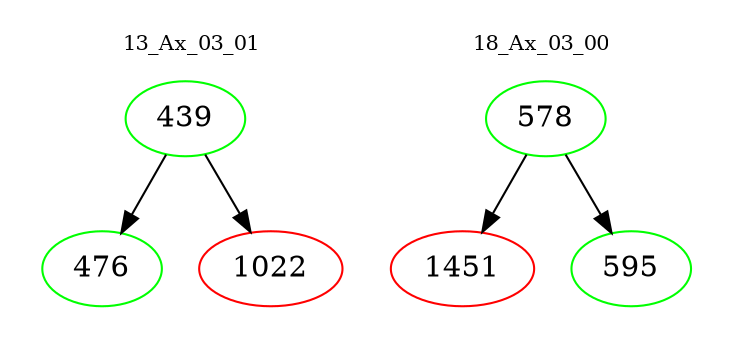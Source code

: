digraph{
subgraph cluster_0 {
color = white
label = "13_Ax_03_01";
fontsize=10;
T0_439 [label="439", color="green"]
T0_439 -> T0_476 [color="black"]
T0_476 [label="476", color="green"]
T0_439 -> T0_1022 [color="black"]
T0_1022 [label="1022", color="red"]
}
subgraph cluster_1 {
color = white
label = "18_Ax_03_00";
fontsize=10;
T1_578 [label="578", color="green"]
T1_578 -> T1_1451 [color="black"]
T1_1451 [label="1451", color="red"]
T1_578 -> T1_595 [color="black"]
T1_595 [label="595", color="green"]
}
}
